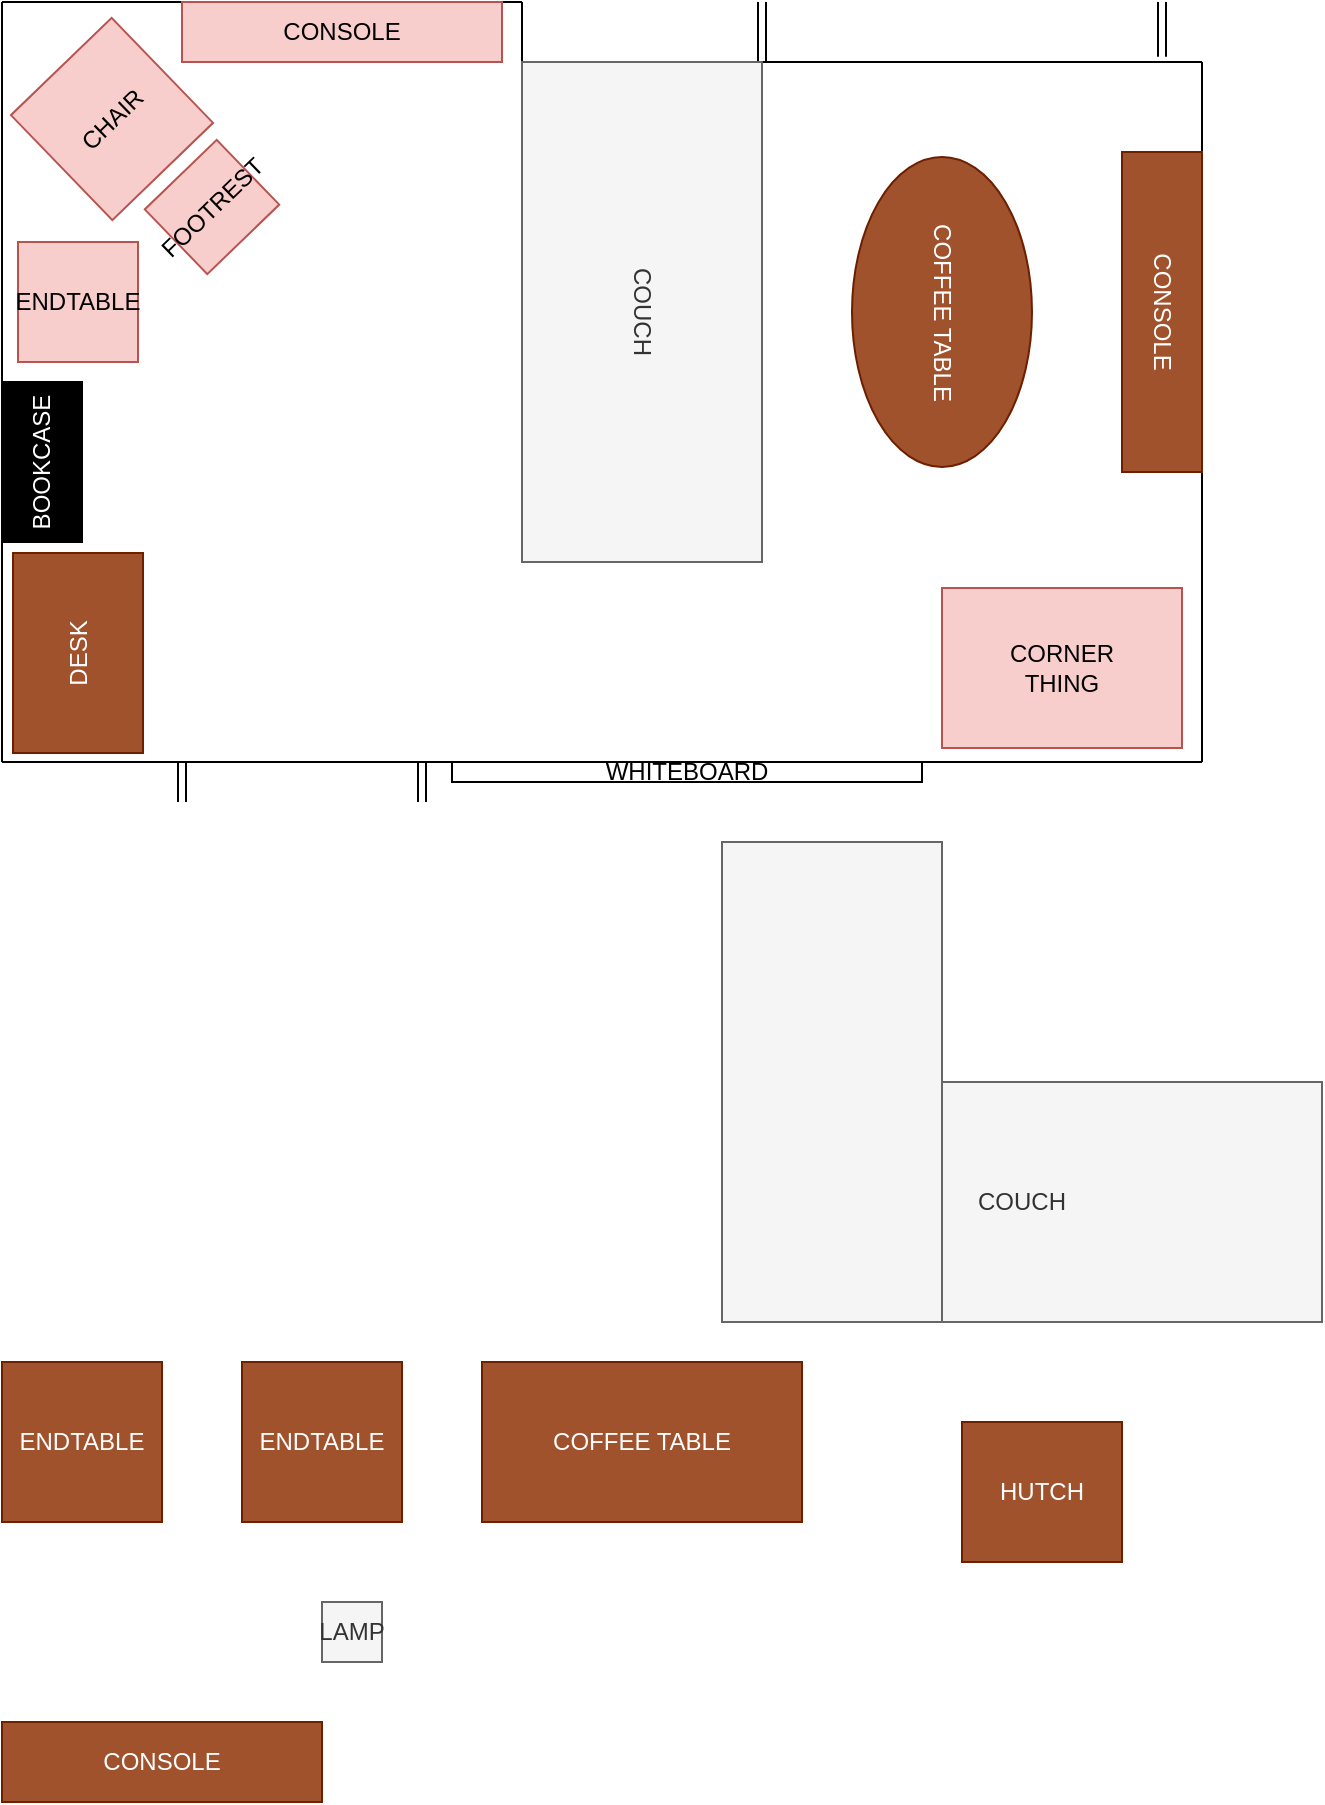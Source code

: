 <mxfile version="12.1.9" type="github" pages="1"><diagram id="qQnDsApoSpHMc4THVfdE" name="Page-1"><mxGraphModel dx="1120" dy="992" grid="1" gridSize="10" guides="1" tooltips="1" connect="1" arrows="1" fold="1" page="1" pageScale="1" pageWidth="850" pageHeight="1100" math="0" shadow="0"><root><mxCell id="0"/><mxCell id="1" parent="0"/><mxCell id="y13b2MK2XemFfw-FXZ8G-1" value="" style="group" parent="1" vertex="1" connectable="0"><mxGeometry x="80" y="80" width="650" height="400" as="geometry"/></mxCell><mxCell id="y13b2MK2XemFfw-FXZ8G-2" value="" style="endArrow=none;html=1;" parent="y13b2MK2XemFfw-FXZ8G-1" edge="1"><mxGeometry width="50" height="50" relative="1" as="geometry"><mxPoint y="380" as="sourcePoint"/><mxPoint as="targetPoint"/></mxGeometry></mxCell><mxCell id="y13b2MK2XemFfw-FXZ8G-3" value="" style="endArrow=none;html=1;" parent="y13b2MK2XemFfw-FXZ8G-1" edge="1"><mxGeometry width="50" height="50" relative="1" as="geometry"><mxPoint x="600" y="380" as="sourcePoint"/><mxPoint y="380" as="targetPoint"/></mxGeometry></mxCell><mxCell id="y13b2MK2XemFfw-FXZ8G-4" value="" style="endArrow=none;html=1;" parent="y13b2MK2XemFfw-FXZ8G-1" edge="1"><mxGeometry width="50" height="50" relative="1" as="geometry"><mxPoint x="600" y="380" as="sourcePoint"/><mxPoint x="600" y="30" as="targetPoint"/></mxGeometry></mxCell><mxCell id="y13b2MK2XemFfw-FXZ8G-5" value="" style="endArrow=none;html=1;" parent="y13b2MK2XemFfw-FXZ8G-1" edge="1"><mxGeometry width="50" height="50" relative="1" as="geometry"><mxPoint x="260" as="sourcePoint"/><mxPoint as="targetPoint"/></mxGeometry></mxCell><mxCell id="y13b2MK2XemFfw-FXZ8G-6" value="" style="endArrow=none;html=1;" parent="y13b2MK2XemFfw-FXZ8G-1" edge="1"><mxGeometry width="50" height="50" relative="1" as="geometry"><mxPoint x="600" y="30" as="sourcePoint"/><mxPoint x="260" y="30" as="targetPoint"/></mxGeometry></mxCell><mxCell id="y13b2MK2XemFfw-FXZ8G-7" value="" style="endArrow=none;html=1;" parent="y13b2MK2XemFfw-FXZ8G-1" edge="1"><mxGeometry width="50" height="50" relative="1" as="geometry"><mxPoint x="260" y="30" as="sourcePoint"/><mxPoint x="260" as="targetPoint"/></mxGeometry></mxCell><mxCell id="y13b2MK2XemFfw-FXZ8G-8" value="" style="shape=link;html=1;" parent="y13b2MK2XemFfw-FXZ8G-1" edge="1"><mxGeometry width="50" height="50" relative="1" as="geometry"><mxPoint x="90" y="400" as="sourcePoint"/><mxPoint x="90" y="380" as="targetPoint"/></mxGeometry></mxCell><mxCell id="y13b2MK2XemFfw-FXZ8G-9" value="" style="shape=link;html=1;" parent="y13b2MK2XemFfw-FXZ8G-1" edge="1"><mxGeometry width="50" height="50" relative="1" as="geometry"><mxPoint x="210" y="400" as="sourcePoint"/><mxPoint x="210" y="380" as="targetPoint"/></mxGeometry></mxCell><mxCell id="y13b2MK2XemFfw-FXZ8G-10" value="" style="shape=link;html=1;" parent="y13b2MK2XemFfw-FXZ8G-1" edge="1"><mxGeometry width="50" height="50" relative="1" as="geometry"><mxPoint x="580" y="27.333" as="sourcePoint"/><mxPoint x="580" as="targetPoint"/></mxGeometry></mxCell><mxCell id="y13b2MK2XemFfw-FXZ8G-11" value="" style="shape=link;html=1;" parent="y13b2MK2XemFfw-FXZ8G-1" edge="1"><mxGeometry width="50" height="50" relative="1" as="geometry"><mxPoint x="380" y="30" as="sourcePoint"/><mxPoint x="380" as="targetPoint"/></mxGeometry></mxCell><mxCell id="y13b2MK2XemFfw-FXZ8G-12" value="" style="group;rotation=90;container=1;" parent="y13b2MK2XemFfw-FXZ8G-1" vertex="1" connectable="0"><mxGeometry x="230" y="60" width="317.5" height="240" as="geometry"/></mxCell><mxCell id="y13b2MK2XemFfw-FXZ8G-13" value="COUCH" style="rounded=0;whiteSpace=wrap;html=1;fillColor=#f5f5f5;strokeColor=#666666;fontColor=#333333;rotation=90;" parent="y13b2MK2XemFfw-FXZ8G-12" vertex="1"><mxGeometry x="-35" y="35" width="250" height="120" as="geometry"/></mxCell><mxCell id="y13b2MK2XemFfw-FXZ8G-20" value="COFFEE TABLE" style="ellipse;whiteSpace=wrap;html=1;fillColor=#a0522d;strokeColor=#6D1F00;fontColor=#ffffff;rotation=90;" parent="y13b2MK2XemFfw-FXZ8G-12" vertex="1"><mxGeometry x="162.5" y="50" width="155" height="90" as="geometry"/></mxCell><mxCell id="y13b2MK2XemFfw-FXZ8G-30" value="CONSOLE" style="rounded=0;whiteSpace=wrap;html=1;fillColor=#f8cecc;strokeColor=#b85450;" parent="y13b2MK2XemFfw-FXZ8G-1" vertex="1"><mxGeometry x="90" width="160" height="30" as="geometry"/></mxCell><mxCell id="y13b2MK2XemFfw-FXZ8G-32" value="CHAIR" style="rounded=0;whiteSpace=wrap;html=1;fillColor=#f8cecc;strokeColor=#b85450;rotation=-44;" parent="y13b2MK2XemFfw-FXZ8G-1" vertex="1"><mxGeometry x="20" y="22" width="70" height="73" as="geometry"/></mxCell><mxCell id="y13b2MK2XemFfw-FXZ8G-33" value="FOOTREST" style="rounded=0;whiteSpace=wrap;html=1;fillColor=#f8cecc;strokeColor=#b85450;rotation=-44;" parent="y13b2MK2XemFfw-FXZ8G-1" vertex="1"><mxGeometry x="80" y="80" width="50" height="45" as="geometry"/></mxCell><mxCell id="y13b2MK2XemFfw-FXZ8G-34" value="CONSOLE" style="rounded=0;whiteSpace=wrap;html=1;fillColor=#a0522d;strokeColor=#6D1F00;fontColor=#ffffff;rotation=90;" parent="y13b2MK2XemFfw-FXZ8G-1" vertex="1"><mxGeometry x="500" y="135" width="160" height="40" as="geometry"/></mxCell><mxCell id="y13b2MK2XemFfw-FXZ8G-29" value="DESK" style="rounded=0;whiteSpace=wrap;html=1;fillColor=#a0522d;strokeColor=#6D1F00;fontColor=#ffffff;rotation=-90;" parent="y13b2MK2XemFfw-FXZ8G-1" vertex="1"><mxGeometry x="-12" y="293" width="100" height="65" as="geometry"/></mxCell><mxCell id="y13b2MK2XemFfw-FXZ8G-35" value="ENDTABLE" style="rounded=0;whiteSpace=wrap;html=1;fillColor=#f8cecc;strokeColor=#b85450;" parent="y13b2MK2XemFfw-FXZ8G-1" vertex="1"><mxGeometry x="8" y="120" width="60" height="60" as="geometry"/></mxCell><mxCell id="y13b2MK2XemFfw-FXZ8G-18" value="&lt;font color=&quot;#ffffff&quot;&gt;BOOKCASE&lt;/font&gt;" style="rounded=0;whiteSpace=wrap;html=1;fillColor=#000000;rotation=-90;" parent="y13b2MK2XemFfw-FXZ8G-1" vertex="1"><mxGeometry x="-20" y="210" width="80" height="40" as="geometry"/></mxCell><mxCell id="y13b2MK2XemFfw-FXZ8G-36" value="CORNER&lt;br&gt;THING" style="rounded=0;whiteSpace=wrap;html=1;fillColor=#f8cecc;strokeColor=#b85450;" parent="y13b2MK2XemFfw-FXZ8G-1" vertex="1"><mxGeometry x="470" y="293" width="120" height="80" as="geometry"/></mxCell><mxCell id="y13b2MK2XemFfw-FXZ8G-15" value="ENDTABLE" style="rounded=0;whiteSpace=wrap;html=1;fillColor=#a0522d;strokeColor=#6D1F00;fontColor=#ffffff;" parent="1" vertex="1"><mxGeometry x="80" y="760" width="80" height="80" as="geometry"/></mxCell><mxCell id="y13b2MK2XemFfw-FXZ8G-16" value="ENDTABLE" style="rounded=0;whiteSpace=wrap;html=1;fillColor=#a0522d;strokeColor=#6D1F00;fontColor=#ffffff;" parent="1" vertex="1"><mxGeometry x="200" y="760" width="80" height="80" as="geometry"/></mxCell><mxCell id="y13b2MK2XemFfw-FXZ8G-17" value="COFFEE TABLE" style="rounded=0;whiteSpace=wrap;html=1;fillColor=#a0522d;strokeColor=#6D1F00;fontColor=#ffffff;" parent="1" vertex="1"><mxGeometry x="320" y="760" width="160" height="80" as="geometry"/></mxCell><mxCell id="y13b2MK2XemFfw-FXZ8G-19" value="LAMP" style="rounded=0;whiteSpace=wrap;html=1;fillColor=#f5f5f5;strokeColor=#666666;fontColor=#333333;" parent="1" vertex="1"><mxGeometry x="240" y="880" width="30" height="30" as="geometry"/></mxCell><mxCell id="y13b2MK2XemFfw-FXZ8G-21" value="CONSOLE" style="rounded=0;whiteSpace=wrap;html=1;fillColor=#a0522d;strokeColor=#6D1F00;fontColor=#ffffff;" parent="1" vertex="1"><mxGeometry x="80" y="940" width="160" height="40" as="geometry"/></mxCell><mxCell id="y13b2MK2XemFfw-FXZ8G-22" value="" style="group;container=1;" parent="1" vertex="1" connectable="0"><mxGeometry x="440" y="500" width="300" height="240" as="geometry"/></mxCell><mxCell id="y13b2MK2XemFfw-FXZ8G-25" value="" style="group" parent="y13b2MK2XemFfw-FXZ8G-22" vertex="1" connectable="0"><mxGeometry width="300" height="240" as="geometry"/></mxCell><mxCell id="y13b2MK2XemFfw-FXZ8G-23" value="COUCH" style="rounded=0;whiteSpace=wrap;html=1;fillColor=#f5f5f5;strokeColor=#666666;fontColor=#333333;" parent="y13b2MK2XemFfw-FXZ8G-25" vertex="1"><mxGeometry y="120" width="300" height="120" as="geometry"/></mxCell><mxCell id="y13b2MK2XemFfw-FXZ8G-24" value="" style="rounded=0;whiteSpace=wrap;html=1;fillColor=#f5f5f5;strokeColor=#666666;fontColor=#333333;" parent="y13b2MK2XemFfw-FXZ8G-25" vertex="1"><mxGeometry width="110" height="240" as="geometry"/></mxCell><mxCell id="y13b2MK2XemFfw-FXZ8G-26" value="WHITEBOARD" style="rounded=0;whiteSpace=wrap;html=1;" parent="1" vertex="1"><mxGeometry x="305" y="460" width="235" height="10" as="geometry"/></mxCell><mxCell id="y13b2MK2XemFfw-FXZ8G-28" value="HUTCH" style="rounded=0;whiteSpace=wrap;html=1;fillColor=#a0522d;strokeColor=#6D1F00;fontColor=#ffffff;" parent="1" vertex="1"><mxGeometry x="560" y="790" width="80" height="70" as="geometry"/></mxCell></root></mxGraphModel></diagram></mxfile>